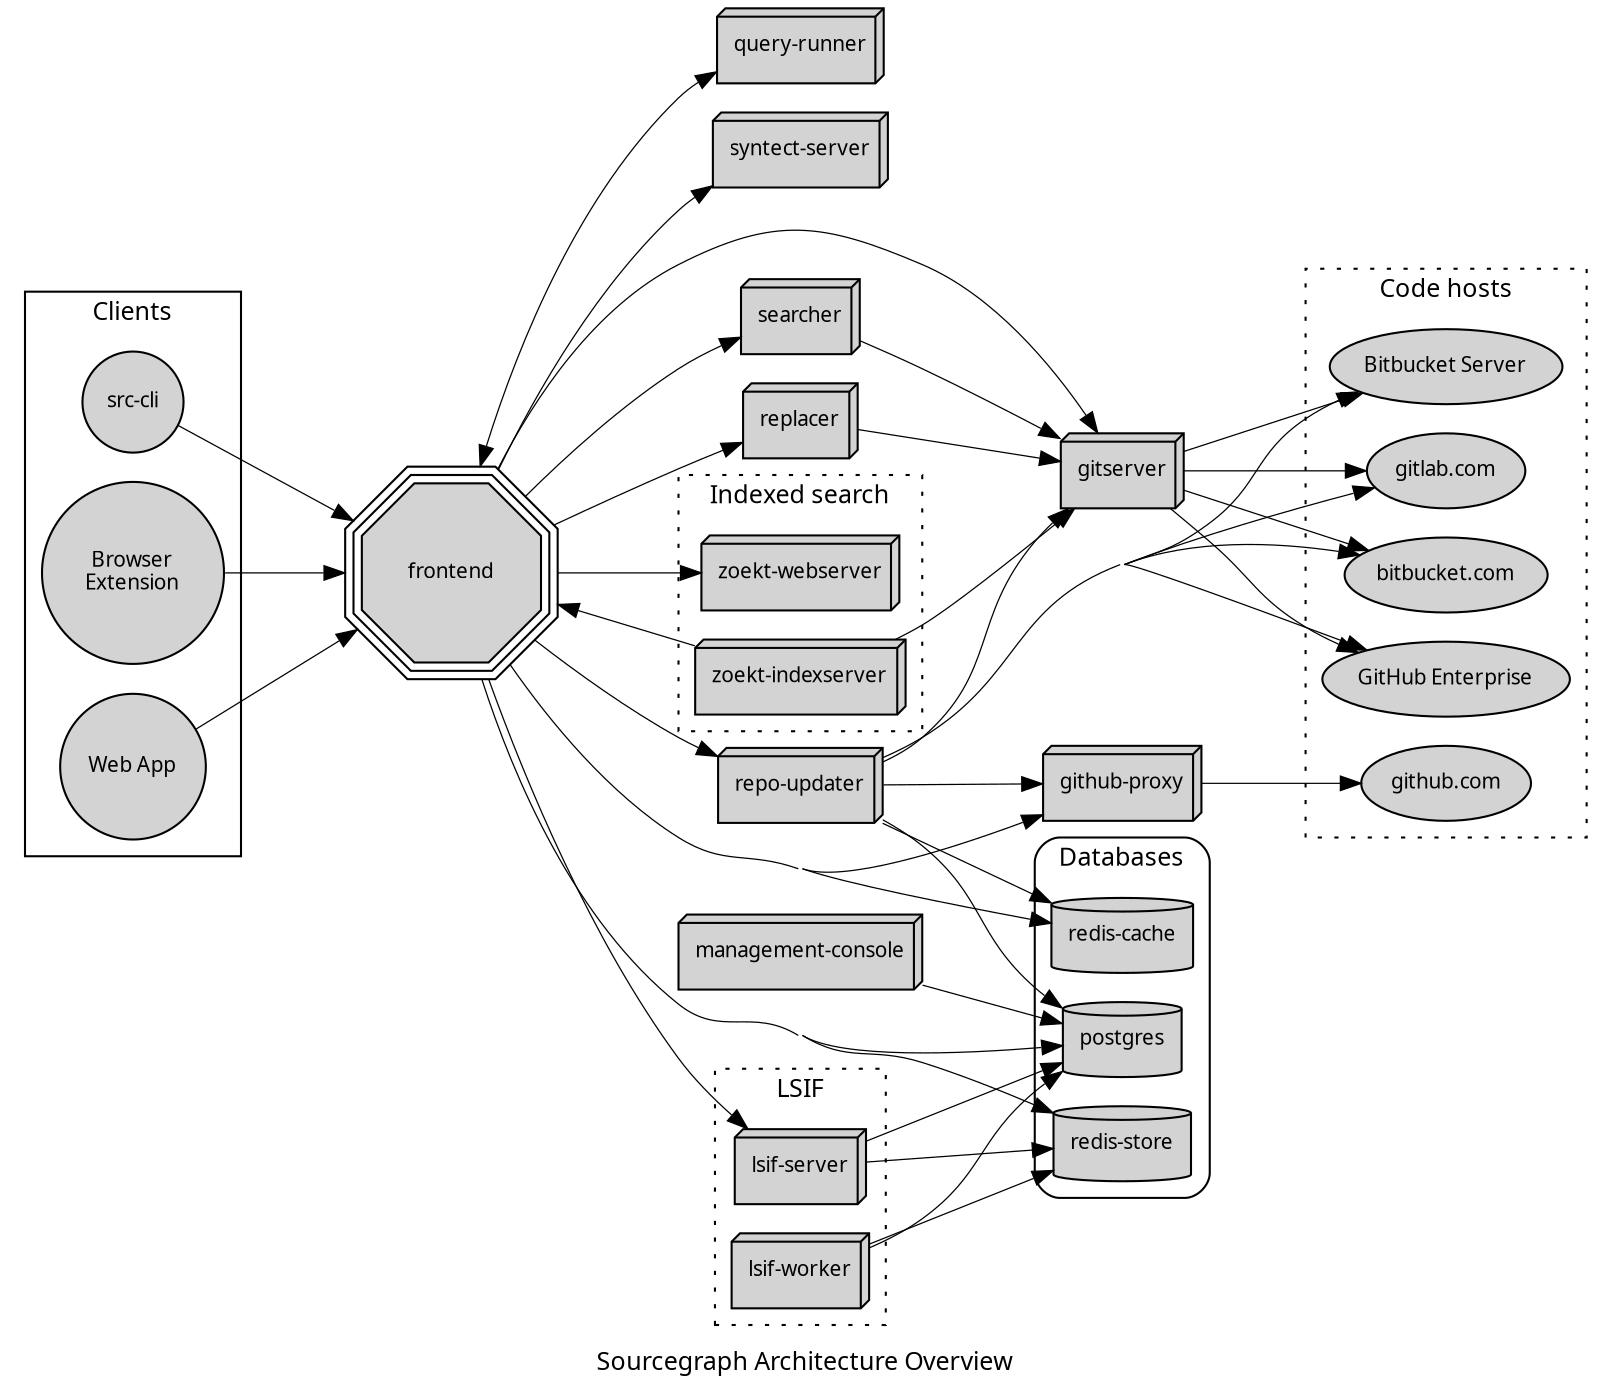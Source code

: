 digraph architecture {
    label="Sourcegraph Architecture Overview"
    rankdir=LR
    ratio=fill
    concentrate=true
    ranksep=0.8
    nodesep=0.2

    graph [
        fontname="Iosevka"
        fontsize=12
    ]

    node [
        style="filled"
        shape="box3d"
        fontname="Iosevka"
        fontsize=10
    ]

    edge [
        penwidth=0.6
        arrowType="empty"
    ]

    frontend [
        fixedsize=true
        width=1.2
        height=1.2
        shape="tripleoctagon"
        label="frontend"
        URL="https://github.com/sourcegraph/sourcegraph/tree/master/cmd/frontend"
    ]

    gitserver    [label="gitserver" URL="https://github.com/sourcegraph/sourcegraph/tree/master/cmd/gitserver"]
    repo_updater [label="repo-updater" URL="https://github.com/sourcegraph/sourcegraph/tree/master/cmd/repo-updater"]
    searcher     [label="searcher" URL="https://github.com/sourcegraph/sourcegraph/tree/master/cmd/searcher"]
    replacer     [label="replacer" URL="https://github.com/sourcegraph/sourcegraph/tree/master/cmd/replacer"]
    query_runner [label="query-runner" URL="https://github.com/sourcegraph/sourcegraph/tree/master/cmd/query-runner"]
    github_proxy [label="github-proxy" URL="https://github.com/sourcegraph/sourcegraph/tree/master/cmd/github-proxy"]
    syntect_server [label="syntect-server" URL="https://github.com/sourcegraph/syntect_server"]
    management_console [label="management-console" URL="https://github.com/sourcegraph/sourcegraph/tree/master/cmd/management-console"]

    subgraph cluster_lsif_zoekt {
        label="Indexed search"
        rank="same"
        graph [style="dotted"]

        zoekt_webserver [label="zoekt-webserver" URL="https://github.com/sourcegraph/zoekt/tree/master/cmd/zoekt-webserver"]
        zoekt_indexserver [label="zoekt-indexserver" URL="https://github.com/sourcegraph/zoekt/tree/master/cmd/zoekt-sourcegraph-indexserver"]
    }

    subgraph cluster_lsif_processes {
        label="LSIF"
        rank="same"
        graph [style="dotted"]

        lsif_server [label="lsif-server" URL="https://github.com/sourcegraph/sourcegraph/tree/master/lsif/src/server"]
        lsif_worker [label="lsif-worker" URL="https://github.com/sourcegraph/sourcegraph/tree/master/lsif/src/worker"]
    }

    subgraph cluster_databases {
        label="Databases"
        rank="same"
        graph [style="rounded"]
        node [shape="cylinder"]

        redis_cache [label="redis-cache"]
        redis_store [label="redis-store"]
        postgres [label="postgres"]
    }

    subgraph cluster_codehosts {
        label="Code hosts"
        rank="same"
        graph [style="dotted"]
        node  [shape="oval"]

        github_dot_com [label="github.com"]
        gitlab_dot_com [label="gitlab.com"]
        bitbucket_cloud [label="bitbucket.com"]
        github_enterprise [label="GitHub Enterprise"]
        bitbucket_server [label="Bitbucket Server"]
    }

    subgraph cluster_clients {
        label="Clients"
        node [shape="circle"]
        src_cli [label="src-cli" URL="https://github.com/sourcegraph/src-cli"]
        browser_ext [label="Browser\nExtension" URL="https://github.com/sourcegraph/sourcegraph/tree/master/browser/"]
        web_app [label="Web App" URL="https://github.com/sourcegraph/sourcegraph/tree/master/web"]
    }

    frontend -> gitserver
    frontend -> query_runner -> frontend
    frontend -> searcher -> gitserver
    frontend -> replacer -> gitserver
    frontend -> repo_updater
    frontend -> github_proxy
    frontend -> zoekt_webserver
    frontend -> postgres
    frontend -> redis_cache
    frontend -> redis_store
    frontend -> syntect_server
    frontend -> lsif_server

    management_console -> postgres

    lsif_server -> postgres
    lsif_server -> redis_store
    lsif_worker -> postgres
    lsif_worker -> redis_store

    repo_updater -> github_proxy
    repo_updater -> github_enterprise
    repo_updater -> gitlab_dot_com
    repo_updater -> bitbucket_server
    repo_updater -> bitbucket_cloud
    repo_updater -> postgres
    repo_updater -> gitserver
    repo_updater -> redis_cache

    github_proxy -> github_dot_com

    gitserver -> github_enterprise
    gitserver -> gitlab_dot_com
    gitserver -> bitbucket_server
    gitserver -> bitbucket_cloud

    zoekt_indexserver -> frontend
    zoekt_indexserver -> gitserver

    browser_ext -> frontend
    web_app -> frontend
    src_cli -> frontend
}
